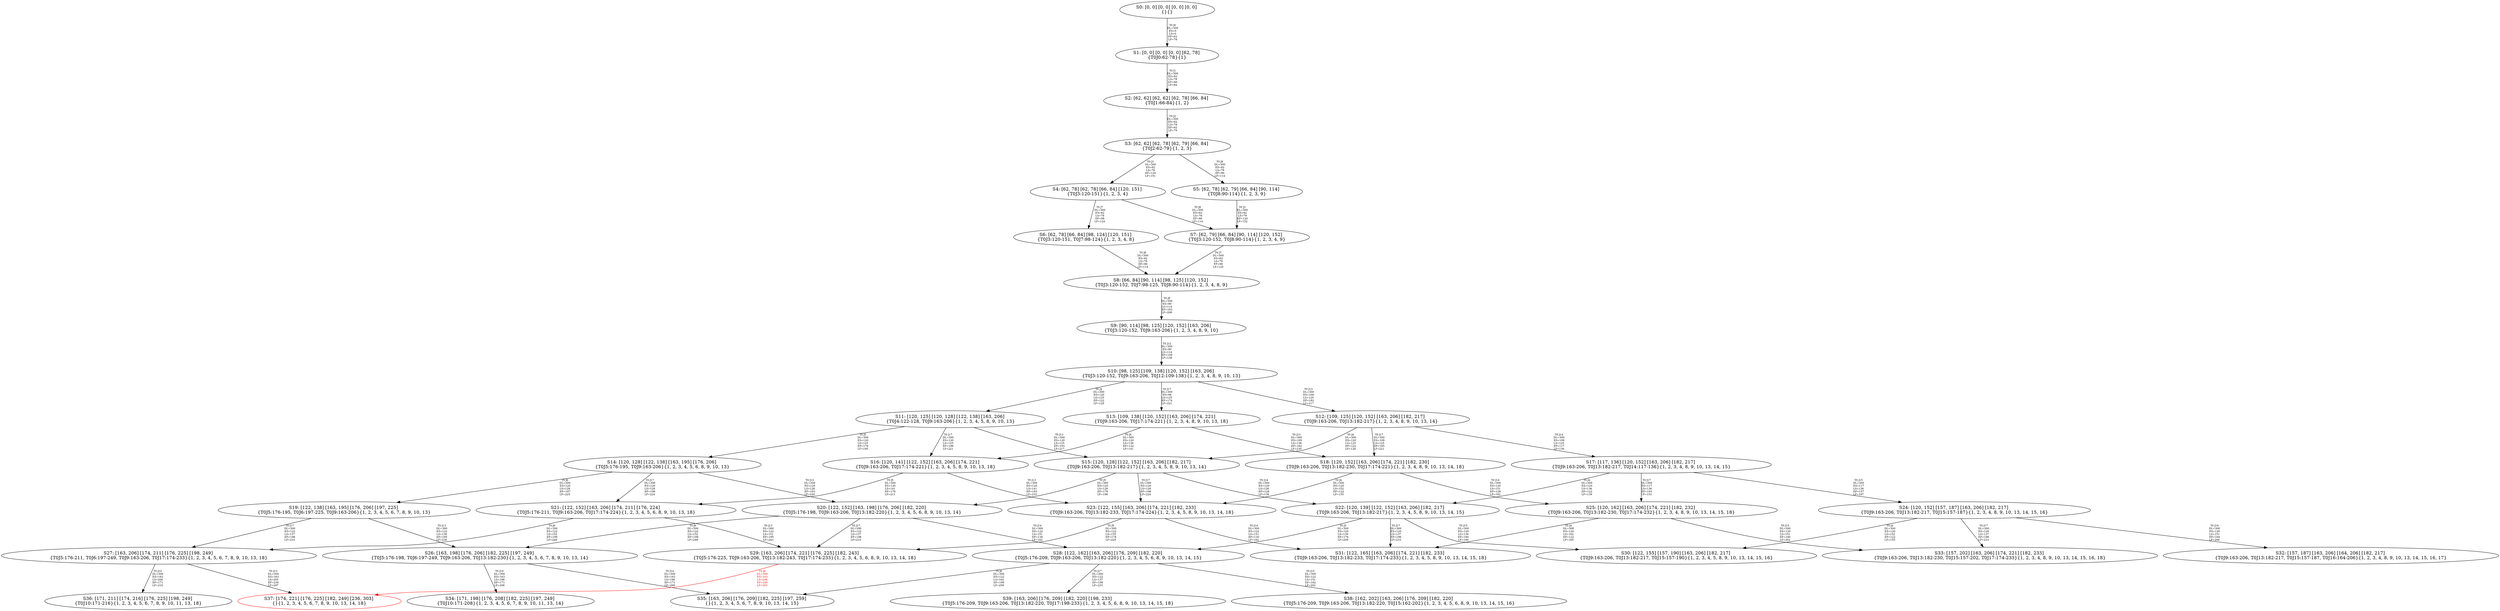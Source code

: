 digraph {
	S0[label="S0: [0, 0] [0, 0] [0, 0] [0, 0] \n{}{}"];
	S1[label="S1: [0, 0] [0, 0] [0, 0] [62, 78] \n{T0J0:62-78}{1}"];
	S2[label="S2: [62, 62] [62, 62] [62, 78] [66, 84] \n{T0J1:66-84}{1, 2}"];
	S3[label="S3: [62, 62] [62, 78] [62, 79] [66, 84] \n{T0J2:62-79}{1, 2, 3}"];
	S4[label="S4: [62, 78] [62, 78] [66, 84] [120, 151] \n{T0J3:120-151}{1, 2, 3, 4}"];
	S5[label="S5: [62, 78] [62, 79] [66, 84] [90, 114] \n{T0J8:90-114}{1, 2, 3, 9}"];
	S6[label="S6: [62, 78] [66, 84] [98, 124] [120, 151] \n{T0J3:120-151, T0J7:98-124}{1, 2, 3, 4, 8}"];
	S7[label="S7: [62, 79] [66, 84] [90, 114] [120, 152] \n{T0J3:120-152, T0J8:90-114}{1, 2, 3, 4, 9}"];
	S8[label="S8: [66, 84] [90, 114] [98, 125] [120, 152] \n{T0J3:120-152, T0J7:98-125, T0J8:90-114}{1, 2, 3, 4, 8, 9}"];
	S9[label="S9: [90, 114] [98, 125] [120, 152] [163, 206] \n{T0J3:120-152, T0J9:163-206}{1, 2, 3, 4, 8, 9, 10}"];
	S10[label="S10: [98, 125] [109, 138] [120, 152] [163, 206] \n{T0J3:120-152, T0J9:163-206, T0J12:109-138}{1, 2, 3, 4, 8, 9, 10, 13}"];
	S11[label="S11: [120, 125] [120, 128] [122, 138] [163, 206] \n{T0J4:122-128, T0J9:163-206}{1, 2, 3, 4, 5, 8, 9, 10, 13}"];
	S12[label="S12: [109, 125] [120, 152] [163, 206] [182, 217] \n{T0J9:163-206, T0J13:182-217}{1, 2, 3, 4, 8, 9, 10, 13, 14}"];
	S13[label="S13: [109, 138] [120, 152] [163, 206] [174, 221] \n{T0J9:163-206, T0J17:174-221}{1, 2, 3, 4, 8, 9, 10, 13, 18}"];
	S14[label="S14: [120, 128] [122, 138] [163, 195] [176, 206] \n{T0J5:176-195, T0J9:163-206}{1, 2, 3, 4, 5, 6, 8, 9, 10, 13}"];
	S15[label="S15: [120, 128] [122, 152] [163, 206] [182, 217] \n{T0J9:163-206, T0J13:182-217}{1, 2, 3, 4, 5, 8, 9, 10, 13, 14}"];
	S16[label="S16: [120, 141] [122, 152] [163, 206] [174, 221] \n{T0J9:163-206, T0J17:174-221}{1, 2, 3, 4, 5, 8, 9, 10, 13, 18}"];
	S17[label="S17: [117, 136] [120, 152] [163, 206] [182, 217] \n{T0J9:163-206, T0J13:182-217, T0J14:117-136}{1, 2, 3, 4, 8, 9, 10, 13, 14, 15}"];
	S18[label="S18: [120, 152] [163, 206] [174, 221] [182, 230] \n{T0J9:163-206, T0J13:182-230, T0J17:174-221}{1, 2, 3, 4, 8, 9, 10, 13, 14, 18}"];
	S19[label="S19: [122, 138] [163, 195] [176, 206] [197, 225] \n{T0J5:176-195, T0J6:197-225, T0J9:163-206}{1, 2, 3, 4, 5, 6, 7, 8, 9, 10, 13}"];
	S20[label="S20: [122, 152] [163, 198] [176, 206] [182, 220] \n{T0J5:176-198, T0J9:163-206, T0J13:182-220}{1, 2, 3, 4, 5, 6, 8, 9, 10, 13, 14}"];
	S21[label="S21: [122, 152] [163, 206] [174, 211] [176, 224] \n{T0J5:176-211, T0J9:163-206, T0J17:174-224}{1, 2, 3, 4, 5, 6, 8, 9, 10, 13, 18}"];
	S22[label="S22: [120, 139] [122, 152] [163, 206] [182, 217] \n{T0J9:163-206, T0J13:182-217}{1, 2, 3, 4, 5, 8, 9, 10, 13, 14, 15}"];
	S23[label="S23: [122, 155] [163, 206] [174, 221] [182, 233] \n{T0J9:163-206, T0J13:182-233, T0J17:174-224}{1, 2, 3, 4, 5, 8, 9, 10, 13, 14, 18}"];
	S24[label="S24: [120, 152] [157, 187] [163, 206] [182, 217] \n{T0J9:163-206, T0J13:182-217, T0J15:157-187}{1, 2, 3, 4, 8, 9, 10, 13, 14, 15, 16}"];
	S25[label="S25: [120, 162] [163, 206] [174, 221] [182, 232] \n{T0J9:163-206, T0J13:182-230, T0J17:174-232}{1, 2, 3, 4, 8, 9, 10, 13, 14, 15, 18}"];
	S26[label="S26: [163, 198] [176, 206] [182, 225] [197, 249] \n{T0J5:176-198, T0J6:197-249, T0J9:163-206, T0J13:182-230}{1, 2, 3, 4, 5, 6, 7, 8, 9, 10, 13, 14}"];
	S27[label="S27: [163, 206] [174, 211] [176, 225] [198, 249] \n{T0J5:176-211, T0J6:197-249, T0J9:163-206, T0J17:174-233}{1, 2, 3, 4, 5, 6, 7, 8, 9, 10, 13, 18}"];
	S28[label="S28: [122, 162] [163, 206] [176, 209] [182, 220] \n{T0J5:176-209, T0J9:163-206, T0J13:182-220}{1, 2, 3, 4, 5, 6, 8, 9, 10, 13, 14, 15}"];
	S29[label="S29: [163, 206] [174, 221] [176, 225] [182, 243] \n{T0J5:176-225, T0J9:163-206, T0J13:182-243, T0J17:174-233}{1, 2, 3, 4, 5, 6, 8, 9, 10, 13, 14, 18}"];
	S30[label="S30: [122, 155] [157, 190] [163, 206] [182, 217] \n{T0J9:163-206, T0J13:182-217, T0J15:157-190}{1, 2, 3, 4, 5, 8, 9, 10, 13, 14, 15, 16}"];
	S31[label="S31: [122, 165] [163, 206] [174, 221] [182, 233] \n{T0J9:163-206, T0J13:182-233, T0J17:174-233}{1, 2, 3, 4, 5, 8, 9, 10, 13, 14, 15, 18}"];
	S32[label="S32: [157, 187] [163, 206] [164, 206] [182, 217] \n{T0J9:163-206, T0J13:182-217, T0J15:157-187, T0J16:164-206}{1, 2, 3, 4, 8, 9, 10, 13, 14, 15, 16, 17}"];
	S33[label="S33: [157, 202] [163, 206] [174, 221] [182, 233] \n{T0J9:163-206, T0J13:182-230, T0J15:157-202, T0J17:174-233}{1, 2, 3, 4, 8, 9, 10, 13, 14, 15, 16, 18}"];
	S34[label="S34: [171, 198] [176, 208] [182, 225] [197, 249] \n{T0J10:171-208}{1, 2, 3, 4, 5, 6, 7, 8, 9, 10, 11, 13, 14}"];
	S35[label="S35: [163, 206] [176, 209] [182, 225] [197, 259] \n{}{1, 2, 3, 4, 5, 6, 7, 8, 9, 10, 13, 14, 15}"];
	S36[label="S36: [171, 211] [174, 216] [176, 225] [198, 249] \n{T0J10:171-216}{1, 2, 3, 4, 5, 6, 7, 8, 9, 10, 11, 13, 18}"];
	S37[label="S37: [174, 221] [176, 225] [182, 249] [236, 303] \n{}{1, 2, 3, 4, 5, 6, 7, 8, 9, 10, 13, 14, 18}"];
	S38[label="S38: [162, 202] [163, 206] [176, 209] [182, 220] \n{T0J5:176-209, T0J9:163-206, T0J13:182-220, T0J15:162-202}{1, 2, 3, 4, 5, 6, 8, 9, 10, 13, 14, 15, 16}"];
	S39[label="S39: [163, 206] [176, 209] [182, 220] [198, 233] \n{T0J5:176-209, T0J9:163-206, T0J13:182-220, T0J17:198-233}{1, 2, 3, 4, 5, 6, 8, 9, 10, 13, 14, 15, 18}"];
	S0 -> S1[label="T0 J0\nDL=300\nES=0\nLS=0\nEF=62\nLF=78",fontsize=8];
	S1 -> S2[label="T0 J1\nDL=300\nES=62\nLS=78\nEF=66\nLF=84",fontsize=8];
	S2 -> S3[label="T0 J2\nDL=300\nES=62\nLS=78\nEF=62\nLF=79",fontsize=8];
	S3 -> S4[label="T0 J3\nDL=300\nES=62\nLS=78\nEF=120\nLF=151",fontsize=8];
	S3 -> S5[label="T0 J8\nDL=300\nES=62\nLS=78\nEF=90\nLF=114",fontsize=8];
	S4 -> S6[label="T0 J7\nDL=300\nES=62\nLS=78\nEF=98\nLF=124",fontsize=8];
	S4 -> S7[label="T0 J8\nDL=300\nES=62\nLS=78\nEF=90\nLF=114",fontsize=8];
	S5 -> S7[label="T0 J3\nDL=300\nES=62\nLS=79\nEF=120\nLF=152",fontsize=8];
	S6 -> S8[label="T0 J8\nDL=300\nES=62\nLS=78\nEF=90\nLF=114",fontsize=8];
	S7 -> S8[label="T0 J7\nDL=300\nES=62\nLS=79\nEF=98\nLF=125",fontsize=8];
	S8 -> S9[label="T0 J9\nDL=300\nES=90\nLS=114\nEF=163\nLF=206",fontsize=8];
	S9 -> S10[label="T0 J12\nDL=300\nES=90\nLS=114\nEF=109\nLF=138",fontsize=8];
	S10 -> S11[label="T0 J4\nDL=300\nES=120\nLS=125\nEF=122\nLF=128",fontsize=8];
	S10 -> S12[label="T0 J13\nDL=300\nES=109\nLS=125\nEF=182\nLF=217",fontsize=8];
	S10 -> S13[label="T0 J17\nDL=300\nES=98\nLS=125\nEF=174\nLF=221",fontsize=8];
	S11 -> S14[label="T0 J5\nDL=300\nES=120\nLS=125\nEF=176\nLF=195",fontsize=8];
	S11 -> S15[label="T0 J13\nDL=300\nES=120\nLS=125\nEF=193\nLF=217",fontsize=8];
	S11 -> S16[label="T0 J17\nDL=300\nES=120\nLS=125\nEF=196\nLF=221",fontsize=8];
	S12 -> S15[label="T0 J4\nDL=300\nES=120\nLS=125\nEF=122\nLF=128",fontsize=8];
	S12 -> S17[label="T0 J14\nDL=300\nES=109\nLS=125\nEF=117\nLF=136",fontsize=8];
	S12 -> S18[label="T0 J17\nDL=300\nES=109\nLS=125\nEF=185\nLF=221",fontsize=8];
	S13 -> S16[label="T0 J4\nDL=300\nES=120\nLS=138\nEF=122\nLF=141",fontsize=8];
	S13 -> S18[label="T0 J13\nDL=300\nES=109\nLS=138\nEF=182\nLF=230",fontsize=8];
	S14 -> S19[label="T0 J6\nDL=300\nES=120\nLS=128\nEF=197\nLF=225",fontsize=8];
	S14 -> S20[label="T0 J13\nDL=300\nES=120\nLS=128\nEF=193\nLF=220",fontsize=8];
	S14 -> S21[label="T0 J17\nDL=300\nES=120\nLS=128\nEF=196\nLF=224",fontsize=8];
	S15 -> S20[label="T0 J5\nDL=300\nES=120\nLS=128\nEF=176\nLF=198",fontsize=8];
	S15 -> S22[label="T0 J14\nDL=300\nES=120\nLS=128\nEF=128\nLF=139",fontsize=8];
	S15 -> S23[label="T0 J17\nDL=300\nES=120\nLS=128\nEF=196\nLF=224",fontsize=8];
	S16 -> S21[label="T0 J5\nDL=300\nES=120\nLS=141\nEF=176\nLF=211",fontsize=8];
	S16 -> S23[label="T0 J13\nDL=300\nES=120\nLS=141\nEF=193\nLF=233",fontsize=8];
	S17 -> S22[label="T0 J4\nDL=300\nES=120\nLS=136\nEF=122\nLF=139",fontsize=8];
	S17 -> S24[label="T0 J15\nDL=300\nES=117\nLS=136\nEF=157\nLF=187",fontsize=8];
	S17 -> S25[label="T0 J17\nDL=300\nES=117\nLS=136\nEF=193\nLF=232",fontsize=8];
	S18 -> S23[label="T0 J4\nDL=300\nES=120\nLS=152\nEF=122\nLF=155",fontsize=8];
	S18 -> S25[label="T0 J14\nDL=300\nES=120\nLS=151\nEF=128\nLF=162",fontsize=8];
	S19 -> S26[label="T0 J13\nDL=300\nES=122\nLS=138\nEF=195\nLF=230",fontsize=8];
	S19 -> S27[label="T0 J17\nDL=300\nES=122\nLS=137\nEF=198\nLF=233",fontsize=8];
	S20 -> S26[label="T0 J6\nDL=300\nES=122\nLS=152\nEF=199\nLF=249",fontsize=8];
	S20 -> S28[label="T0 J14\nDL=300\nES=122\nLS=151\nEF=130\nLF=162",fontsize=8];
	S20 -> S29[label="T0 J17\nDL=300\nES=122\nLS=137\nEF=198\nLF=233",fontsize=8];
	S21 -> S27[label="T0 J6\nDL=300\nES=122\nLS=152\nEF=199\nLF=249",fontsize=8];
	S21 -> S29[label="T0 J13\nDL=300\nES=122\nLS=151\nEF=195\nLF=243",fontsize=8];
	S22 -> S28[label="T0 J5\nDL=300\nES=120\nLS=139\nEF=176\nLF=209",fontsize=8];
	S22 -> S30[label="T0 J15\nDL=300\nES=120\nLS=139\nEF=160\nLF=190",fontsize=8];
	S22 -> S31[label="T0 J17\nDL=300\nES=120\nLS=137\nEF=196\nLF=233",fontsize=8];
	S23 -> S29[label="T0 J5\nDL=300\nES=122\nLS=155\nEF=178\nLF=225",fontsize=8];
	S23 -> S31[label="T0 J14\nDL=300\nES=122\nLS=151\nEF=130\nLF=162",fontsize=8];
	S24 -> S30[label="T0 J4\nDL=300\nES=120\nLS=152\nEF=122\nLF=155",fontsize=8];
	S24 -> S32[label="T0 J16\nDL=300\nES=120\nLS=151\nEF=164\nLF=206",fontsize=8];
	S24 -> S33[label="T0 J17\nDL=300\nES=120\nLS=137\nEF=196\nLF=233",fontsize=8];
	S25 -> S31[label="T0 J4\nDL=300\nES=120\nLS=162\nEF=122\nLF=165",fontsize=8];
	S25 -> S33[label="T0 J15\nDL=300\nES=120\nLS=151\nEF=160\nLF=202",fontsize=8];
	S26 -> S34[label="T0 J10\nDL=300\nES=163\nLS=198\nEF=171\nLF=208",fontsize=8];
	S26 -> S35[label="T0 J14\nDL=300\nES=163\nLS=198\nEF=171\nLF=209",fontsize=8];
	S27 -> S36[label="T0 J10\nDL=300\nES=163\nLS=206\nEF=171\nLF=216",fontsize=8];
	S27 -> S37[label="T0 J13\nDL=300\nES=163\nLS=205\nEF=236\nLF=297",fontsize=8];
	S28 -> S35[label="T0 J6\nDL=300\nES=122\nLS=162\nEF=199\nLF=259",fontsize=8];
	S28 -> S38[label="T0 J15\nDL=300\nES=122\nLS=151\nEF=162\nLF=202",fontsize=8];
	S28 -> S39[label="T0 J17\nDL=300\nES=122\nLS=137\nEF=198\nLF=233",fontsize=8];
	S29 -> S37[label="T0 J6\nDL=300\nES=163\nLS=206\nEF=240\nLF=303",color=Red,fontcolor=Red,fontsize=8];
S37[color=Red];
}
